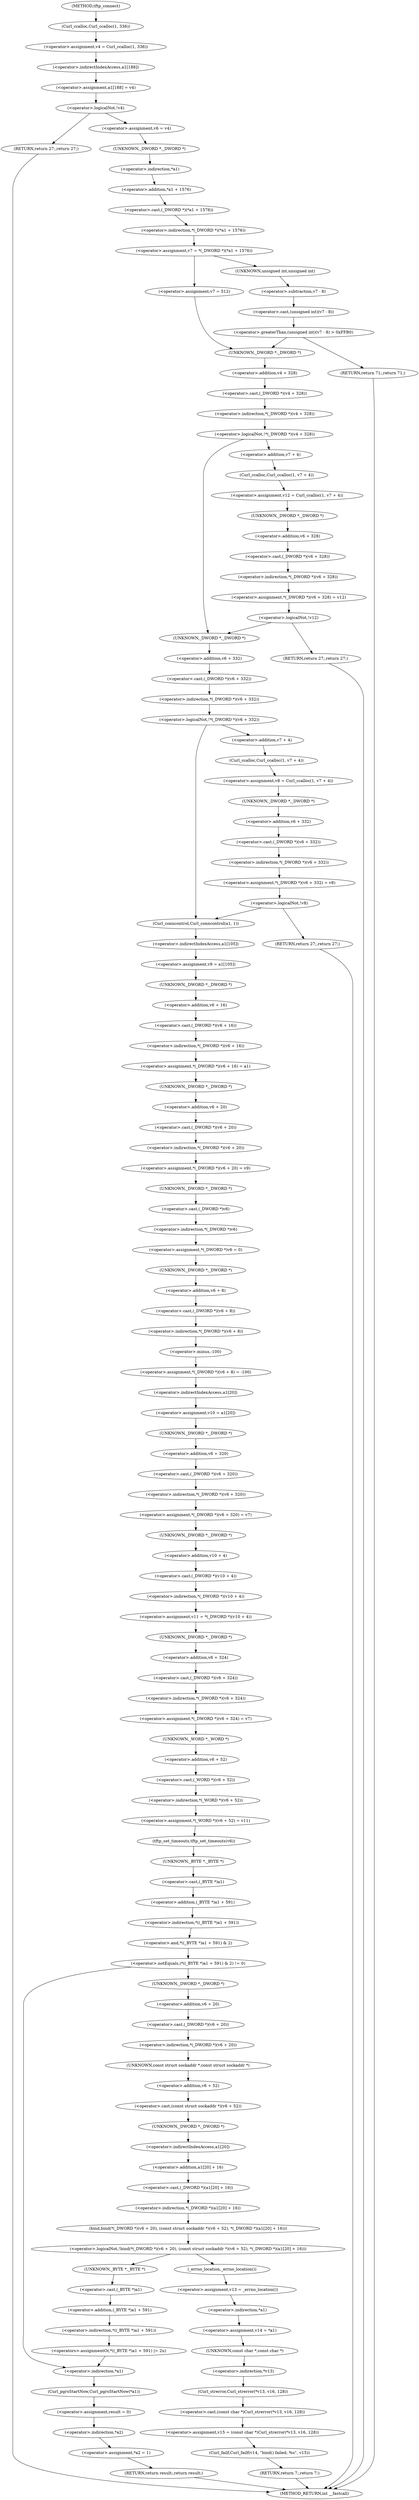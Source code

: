 digraph tftp_connect {  
"1000131" [label = "(<operator>.assignment,v4 = Curl_ccalloc(1, 336))" ]
"1000133" [label = "(Curl_ccalloc,Curl_ccalloc(1, 336))" ]
"1000136" [label = "(<operator>.assignment,a1[188] = v4)" ]
"1000137" [label = "(<operator>.indirectIndexAccess,a1[188])" ]
"1000142" [label = "(<operator>.logicalNot,!v4)" ]
"1000144" [label = "(RETURN,return 27;,return 27;)" ]
"1000146" [label = "(<operator>.assignment,v6 = v4)" ]
"1000149" [label = "(<operator>.assignment,v7 = *(_DWORD *)(*a1 + 1576))" ]
"1000151" [label = "(<operator>.indirection,*(_DWORD *)(*a1 + 1576))" ]
"1000152" [label = "(<operator>.cast,(_DWORD *)(*a1 + 1576))" ]
"1000153" [label = "(UNKNOWN,_DWORD *,_DWORD *)" ]
"1000154" [label = "(<operator>.addition,*a1 + 1576)" ]
"1000155" [label = "(<operator>.indirection,*a1)" ]
"1000162" [label = "(<operator>.greaterThan,(unsigned int)(v7 - 8) > 0xFFB0)" ]
"1000163" [label = "(<operator>.cast,(unsigned int)(v7 - 8))" ]
"1000164" [label = "(UNKNOWN,unsigned int,unsigned int)" ]
"1000165" [label = "(<operator>.subtraction,v7 - 8)" ]
"1000169" [label = "(RETURN,return 71;,return 71;)" ]
"1000173" [label = "(<operator>.assignment,v7 = 512)" ]
"1000177" [label = "(<operator>.logicalNot,!*(_DWORD *)(v4 + 328))" ]
"1000178" [label = "(<operator>.indirection,*(_DWORD *)(v4 + 328))" ]
"1000179" [label = "(<operator>.cast,(_DWORD *)(v4 + 328))" ]
"1000180" [label = "(UNKNOWN,_DWORD *,_DWORD *)" ]
"1000181" [label = "(<operator>.addition,v4 + 328)" ]
"1000185" [label = "(<operator>.assignment,v12 = Curl_ccalloc(1, v7 + 4))" ]
"1000187" [label = "(Curl_ccalloc,Curl_ccalloc(1, v7 + 4))" ]
"1000189" [label = "(<operator>.addition,v7 + 4)" ]
"1000192" [label = "(<operator>.assignment,*(_DWORD *)(v6 + 328) = v12)" ]
"1000193" [label = "(<operator>.indirection,*(_DWORD *)(v6 + 328))" ]
"1000194" [label = "(<operator>.cast,(_DWORD *)(v6 + 328))" ]
"1000195" [label = "(UNKNOWN,_DWORD *,_DWORD *)" ]
"1000196" [label = "(<operator>.addition,v6 + 328)" ]
"1000201" [label = "(<operator>.logicalNot,!v12)" ]
"1000203" [label = "(RETURN,return 27;,return 27;)" ]
"1000206" [label = "(<operator>.logicalNot,!*(_DWORD *)(v6 + 332))" ]
"1000207" [label = "(<operator>.indirection,*(_DWORD *)(v6 + 332))" ]
"1000208" [label = "(<operator>.cast,(_DWORD *)(v6 + 332))" ]
"1000209" [label = "(UNKNOWN,_DWORD *,_DWORD *)" ]
"1000210" [label = "(<operator>.addition,v6 + 332)" ]
"1000214" [label = "(<operator>.assignment,v8 = Curl_ccalloc(1, v7 + 4))" ]
"1000216" [label = "(Curl_ccalloc,Curl_ccalloc(1, v7 + 4))" ]
"1000218" [label = "(<operator>.addition,v7 + 4)" ]
"1000221" [label = "(<operator>.assignment,*(_DWORD *)(v6 + 332) = v8)" ]
"1000222" [label = "(<operator>.indirection,*(_DWORD *)(v6 + 332))" ]
"1000223" [label = "(<operator>.cast,(_DWORD *)(v6 + 332))" ]
"1000224" [label = "(UNKNOWN,_DWORD *,_DWORD *)" ]
"1000225" [label = "(<operator>.addition,v6 + 332)" ]
"1000230" [label = "(<operator>.logicalNot,!v8)" ]
"1000232" [label = "(RETURN,return 27;,return 27;)" ]
"1000234" [label = "(Curl_conncontrol,Curl_conncontrol(a1, 1))" ]
"1000237" [label = "(<operator>.assignment,v9 = a1[105])" ]
"1000239" [label = "(<operator>.indirectIndexAccess,a1[105])" ]
"1000242" [label = "(<operator>.assignment,*(_DWORD *)(v6 + 16) = a1)" ]
"1000243" [label = "(<operator>.indirection,*(_DWORD *)(v6 + 16))" ]
"1000244" [label = "(<operator>.cast,(_DWORD *)(v6 + 16))" ]
"1000245" [label = "(UNKNOWN,_DWORD *,_DWORD *)" ]
"1000246" [label = "(<operator>.addition,v6 + 16)" ]
"1000250" [label = "(<operator>.assignment,*(_DWORD *)(v6 + 20) = v9)" ]
"1000251" [label = "(<operator>.indirection,*(_DWORD *)(v6 + 20))" ]
"1000252" [label = "(<operator>.cast,(_DWORD *)(v6 + 20))" ]
"1000253" [label = "(UNKNOWN,_DWORD *,_DWORD *)" ]
"1000254" [label = "(<operator>.addition,v6 + 20)" ]
"1000258" [label = "(<operator>.assignment,*(_DWORD *)v6 = 0)" ]
"1000259" [label = "(<operator>.indirection,*(_DWORD *)v6)" ]
"1000260" [label = "(<operator>.cast,(_DWORD *)v6)" ]
"1000261" [label = "(UNKNOWN,_DWORD *,_DWORD *)" ]
"1000264" [label = "(<operator>.assignment,*(_DWORD *)(v6 + 8) = -100)" ]
"1000265" [label = "(<operator>.indirection,*(_DWORD *)(v6 + 8))" ]
"1000266" [label = "(<operator>.cast,(_DWORD *)(v6 + 8))" ]
"1000267" [label = "(UNKNOWN,_DWORD *,_DWORD *)" ]
"1000268" [label = "(<operator>.addition,v6 + 8)" ]
"1000271" [label = "(<operator>.minus,-100)" ]
"1000273" [label = "(<operator>.assignment,v10 = a1[20])" ]
"1000275" [label = "(<operator>.indirectIndexAccess,a1[20])" ]
"1000278" [label = "(<operator>.assignment,*(_DWORD *)(v6 + 320) = v7)" ]
"1000279" [label = "(<operator>.indirection,*(_DWORD *)(v6 + 320))" ]
"1000280" [label = "(<operator>.cast,(_DWORD *)(v6 + 320))" ]
"1000281" [label = "(UNKNOWN,_DWORD *,_DWORD *)" ]
"1000282" [label = "(<operator>.addition,v6 + 320)" ]
"1000286" [label = "(<operator>.assignment,v11 = *(_DWORD *)(v10 + 4))" ]
"1000288" [label = "(<operator>.indirection,*(_DWORD *)(v10 + 4))" ]
"1000289" [label = "(<operator>.cast,(_DWORD *)(v10 + 4))" ]
"1000290" [label = "(UNKNOWN,_DWORD *,_DWORD *)" ]
"1000291" [label = "(<operator>.addition,v10 + 4)" ]
"1000294" [label = "(<operator>.assignment,*(_DWORD *)(v6 + 324) = v7)" ]
"1000295" [label = "(<operator>.indirection,*(_DWORD *)(v6 + 324))" ]
"1000296" [label = "(<operator>.cast,(_DWORD *)(v6 + 324))" ]
"1000297" [label = "(UNKNOWN,_DWORD *,_DWORD *)" ]
"1000298" [label = "(<operator>.addition,v6 + 324)" ]
"1000302" [label = "(<operator>.assignment,*(_WORD *)(v6 + 52) = v11)" ]
"1000303" [label = "(<operator>.indirection,*(_WORD *)(v6 + 52))" ]
"1000304" [label = "(<operator>.cast,(_WORD *)(v6 + 52))" ]
"1000305" [label = "(UNKNOWN,_WORD *,_WORD *)" ]
"1000306" [label = "(<operator>.addition,v6 + 52)" ]
"1000310" [label = "(tftp_set_timeouts,tftp_set_timeouts(v6))" ]
"1000313" [label = "(<operator>.notEquals,(*((_BYTE *)a1 + 591) & 2) != 0)" ]
"1000314" [label = "(<operator>.and,*((_BYTE *)a1 + 591) & 2)" ]
"1000315" [label = "(<operator>.indirection,*((_BYTE *)a1 + 591))" ]
"1000316" [label = "(<operator>.addition,(_BYTE *)a1 + 591)" ]
"1000317" [label = "(<operator>.cast,(_BYTE *)a1)" ]
"1000318" [label = "(UNKNOWN,_BYTE *,_BYTE *)" ]
"1000325" [label = "(<operator>.logicalNot,!bind(*(_DWORD *)(v6 + 20), (const struct sockaddr *)(v6 + 52), *(_DWORD *)(a1[20] + 16)))" ]
"1000326" [label = "(bind,bind(*(_DWORD *)(v6 + 20), (const struct sockaddr *)(v6 + 52), *(_DWORD *)(a1[20] + 16)))" ]
"1000327" [label = "(<operator>.indirection,*(_DWORD *)(v6 + 20))" ]
"1000328" [label = "(<operator>.cast,(_DWORD *)(v6 + 20))" ]
"1000329" [label = "(UNKNOWN,_DWORD *,_DWORD *)" ]
"1000330" [label = "(<operator>.addition,v6 + 20)" ]
"1000333" [label = "(<operator>.cast,(const struct sockaddr *)(v6 + 52))" ]
"1000334" [label = "(UNKNOWN,const struct sockaddr *,const struct sockaddr *)" ]
"1000335" [label = "(<operator>.addition,v6 + 52)" ]
"1000338" [label = "(<operator>.indirection,*(_DWORD *)(a1[20] + 16))" ]
"1000339" [label = "(<operator>.cast,(_DWORD *)(a1[20] + 16))" ]
"1000340" [label = "(UNKNOWN,_DWORD *,_DWORD *)" ]
"1000341" [label = "(<operator>.addition,a1[20] + 16)" ]
"1000342" [label = "(<operator>.indirectIndexAccess,a1[20])" ]
"1000347" [label = "(<operators>.assignmentOr,*((_BYTE *)a1 + 591) |= 2u)" ]
"1000348" [label = "(<operator>.indirection,*((_BYTE *)a1 + 591))" ]
"1000349" [label = "(<operator>.addition,(_BYTE *)a1 + 591)" ]
"1000350" [label = "(<operator>.cast,(_BYTE *)a1)" ]
"1000351" [label = "(UNKNOWN,_BYTE *,_BYTE *)" ]
"1000356" [label = "(Curl_pgrsStartNow,Curl_pgrsStartNow(*a1))" ]
"1000357" [label = "(<operator>.indirection,*a1)" ]
"1000359" [label = "(<operator>.assignment,result = 0)" ]
"1000362" [label = "(<operator>.assignment,*a2 = 1)" ]
"1000363" [label = "(<operator>.indirection,*a2)" ]
"1000366" [label = "(RETURN,return result;,return result;)" ]
"1000368" [label = "(<operator>.assignment,v13 = _errno_location())" ]
"1000370" [label = "(_errno_location,_errno_location())" ]
"1000371" [label = "(<operator>.assignment,v14 = *a1)" ]
"1000373" [label = "(<operator>.indirection,*a1)" ]
"1000375" [label = "(<operator>.assignment,v15 = (const char *)Curl_strerror(*v13, v16, 128))" ]
"1000377" [label = "(<operator>.cast,(const char *)Curl_strerror(*v13, v16, 128))" ]
"1000378" [label = "(UNKNOWN,const char *,const char *)" ]
"1000379" [label = "(Curl_strerror,Curl_strerror(*v13, v16, 128))" ]
"1000380" [label = "(<operator>.indirection,*v13)" ]
"1000384" [label = "(Curl_failf,Curl_failf(v14, \"bind() failed; %s\", v15))" ]
"1000388" [label = "(RETURN,return 7;,return 7;)" ]
"1000114" [label = "(METHOD,tftp_connect)" ]
"1000390" [label = "(METHOD_RETURN,int __fastcall)" ]
  "1000131" -> "1000137" 
  "1000133" -> "1000131" 
  "1000136" -> "1000142" 
  "1000137" -> "1000136" 
  "1000142" -> "1000144" 
  "1000142" -> "1000146" 
  "1000144" -> "1000390" 
  "1000146" -> "1000153" 
  "1000149" -> "1000164" 
  "1000149" -> "1000173" 
  "1000151" -> "1000149" 
  "1000152" -> "1000151" 
  "1000153" -> "1000155" 
  "1000154" -> "1000152" 
  "1000155" -> "1000154" 
  "1000162" -> "1000180" 
  "1000162" -> "1000169" 
  "1000163" -> "1000162" 
  "1000164" -> "1000165" 
  "1000165" -> "1000163" 
  "1000169" -> "1000390" 
  "1000173" -> "1000180" 
  "1000177" -> "1000209" 
  "1000177" -> "1000189" 
  "1000178" -> "1000177" 
  "1000179" -> "1000178" 
  "1000180" -> "1000181" 
  "1000181" -> "1000179" 
  "1000185" -> "1000195" 
  "1000187" -> "1000185" 
  "1000189" -> "1000187" 
  "1000192" -> "1000201" 
  "1000193" -> "1000192" 
  "1000194" -> "1000193" 
  "1000195" -> "1000196" 
  "1000196" -> "1000194" 
  "1000201" -> "1000209" 
  "1000201" -> "1000203" 
  "1000203" -> "1000390" 
  "1000206" -> "1000218" 
  "1000206" -> "1000234" 
  "1000207" -> "1000206" 
  "1000208" -> "1000207" 
  "1000209" -> "1000210" 
  "1000210" -> "1000208" 
  "1000214" -> "1000224" 
  "1000216" -> "1000214" 
  "1000218" -> "1000216" 
  "1000221" -> "1000230" 
  "1000222" -> "1000221" 
  "1000223" -> "1000222" 
  "1000224" -> "1000225" 
  "1000225" -> "1000223" 
  "1000230" -> "1000232" 
  "1000230" -> "1000234" 
  "1000232" -> "1000390" 
  "1000234" -> "1000239" 
  "1000237" -> "1000245" 
  "1000239" -> "1000237" 
  "1000242" -> "1000253" 
  "1000243" -> "1000242" 
  "1000244" -> "1000243" 
  "1000245" -> "1000246" 
  "1000246" -> "1000244" 
  "1000250" -> "1000261" 
  "1000251" -> "1000250" 
  "1000252" -> "1000251" 
  "1000253" -> "1000254" 
  "1000254" -> "1000252" 
  "1000258" -> "1000267" 
  "1000259" -> "1000258" 
  "1000260" -> "1000259" 
  "1000261" -> "1000260" 
  "1000264" -> "1000275" 
  "1000265" -> "1000271" 
  "1000266" -> "1000265" 
  "1000267" -> "1000268" 
  "1000268" -> "1000266" 
  "1000271" -> "1000264" 
  "1000273" -> "1000281" 
  "1000275" -> "1000273" 
  "1000278" -> "1000290" 
  "1000279" -> "1000278" 
  "1000280" -> "1000279" 
  "1000281" -> "1000282" 
  "1000282" -> "1000280" 
  "1000286" -> "1000297" 
  "1000288" -> "1000286" 
  "1000289" -> "1000288" 
  "1000290" -> "1000291" 
  "1000291" -> "1000289" 
  "1000294" -> "1000305" 
  "1000295" -> "1000294" 
  "1000296" -> "1000295" 
  "1000297" -> "1000298" 
  "1000298" -> "1000296" 
  "1000302" -> "1000310" 
  "1000303" -> "1000302" 
  "1000304" -> "1000303" 
  "1000305" -> "1000306" 
  "1000306" -> "1000304" 
  "1000310" -> "1000318" 
  "1000313" -> "1000329" 
  "1000313" -> "1000357" 
  "1000314" -> "1000313" 
  "1000315" -> "1000314" 
  "1000316" -> "1000315" 
  "1000317" -> "1000316" 
  "1000318" -> "1000317" 
  "1000325" -> "1000351" 
  "1000325" -> "1000370" 
  "1000326" -> "1000325" 
  "1000327" -> "1000334" 
  "1000328" -> "1000327" 
  "1000329" -> "1000330" 
  "1000330" -> "1000328" 
  "1000333" -> "1000340" 
  "1000334" -> "1000335" 
  "1000335" -> "1000333" 
  "1000338" -> "1000326" 
  "1000339" -> "1000338" 
  "1000340" -> "1000342" 
  "1000341" -> "1000339" 
  "1000342" -> "1000341" 
  "1000347" -> "1000357" 
  "1000348" -> "1000347" 
  "1000349" -> "1000348" 
  "1000350" -> "1000349" 
  "1000351" -> "1000350" 
  "1000356" -> "1000359" 
  "1000357" -> "1000356" 
  "1000359" -> "1000363" 
  "1000362" -> "1000366" 
  "1000363" -> "1000362" 
  "1000366" -> "1000390" 
  "1000368" -> "1000373" 
  "1000370" -> "1000368" 
  "1000371" -> "1000378" 
  "1000373" -> "1000371" 
  "1000375" -> "1000384" 
  "1000377" -> "1000375" 
  "1000378" -> "1000380" 
  "1000379" -> "1000377" 
  "1000380" -> "1000379" 
  "1000384" -> "1000388" 
  "1000388" -> "1000390" 
  "1000114" -> "1000133" 
}
